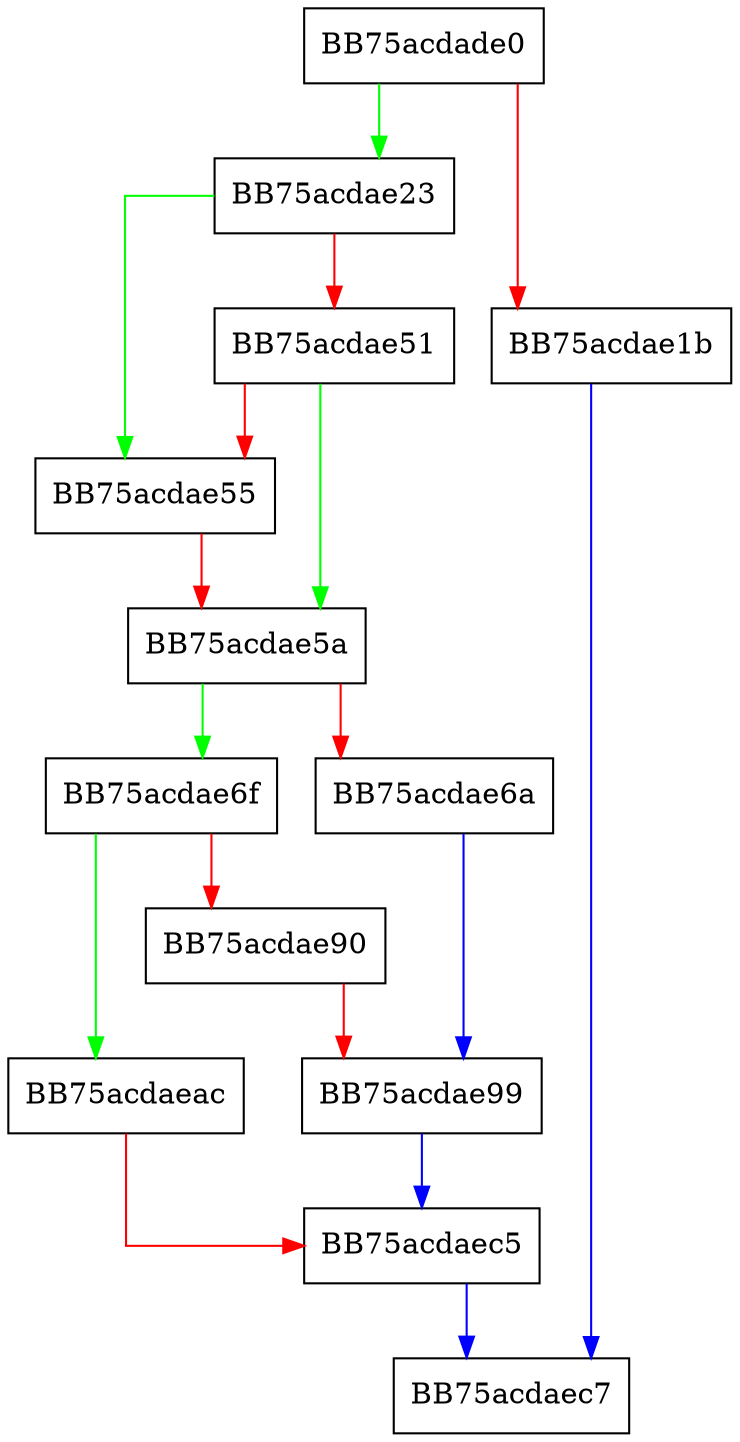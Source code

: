 digraph AddRebootRegValueRemoveData {
  node [shape="box"];
  graph [splines=ortho];
  BB75acdade0 -> BB75acdae23 [color="green"];
  BB75acdade0 -> BB75acdae1b [color="red"];
  BB75acdae1b -> BB75acdaec7 [color="blue"];
  BB75acdae23 -> BB75acdae55 [color="green"];
  BB75acdae23 -> BB75acdae51 [color="red"];
  BB75acdae51 -> BB75acdae5a [color="green"];
  BB75acdae51 -> BB75acdae55 [color="red"];
  BB75acdae55 -> BB75acdae5a [color="red"];
  BB75acdae5a -> BB75acdae6f [color="green"];
  BB75acdae5a -> BB75acdae6a [color="red"];
  BB75acdae6a -> BB75acdae99 [color="blue"];
  BB75acdae6f -> BB75acdaeac [color="green"];
  BB75acdae6f -> BB75acdae90 [color="red"];
  BB75acdae90 -> BB75acdae99 [color="red"];
  BB75acdae99 -> BB75acdaec5 [color="blue"];
  BB75acdaeac -> BB75acdaec5 [color="red"];
  BB75acdaec5 -> BB75acdaec7 [color="blue"];
}